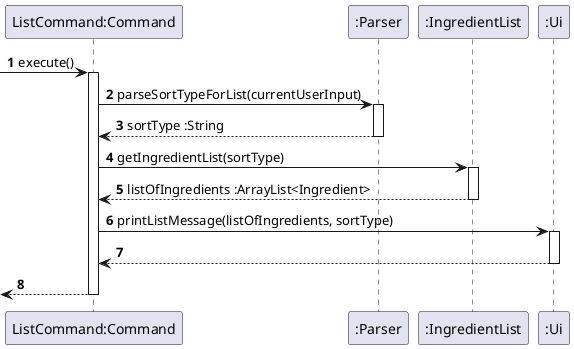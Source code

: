 @startuml
'https://plantuml.com/class-diagram

autonumber

-> "ListCommand:Command": execute()
activate "ListCommand:Command"

"ListCommand:Command" -> ":Parser": parseSortTypeForList(currentUserInput)
activate ":Parser"
"ListCommand:Command" <-- ":Parser": sortType :String
deactivate ":Parser"
"ListCommand:Command" -> ":IngredientList": getIngredientList(sortType)
activate ":IngredientList"
"ListCommand:Command" <--":IngredientList": listOfIngredients :ArrayList<Ingredient>
deactivate ":IngredientList"
"ListCommand:Command" -> ":Ui": printListMessage(listOfIngredients, sortType)
activate ":Ui"
"ListCommand:Command" <-- ":Ui"
deactivate ":Ui"

<-- "ListCommand:Command"
deactivate "ListCommand:Command"

@enduml